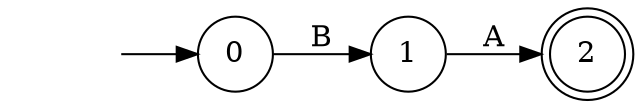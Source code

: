 digraph AFD {
    rankdir=LR;
    node [shape = circle];
    2 [shape=doublecircle];
    start [shape=plaintext,label=""];
    start -> 0;
    0 -> 1 [label="B"];
    1 -> 2 [label="A"];
}